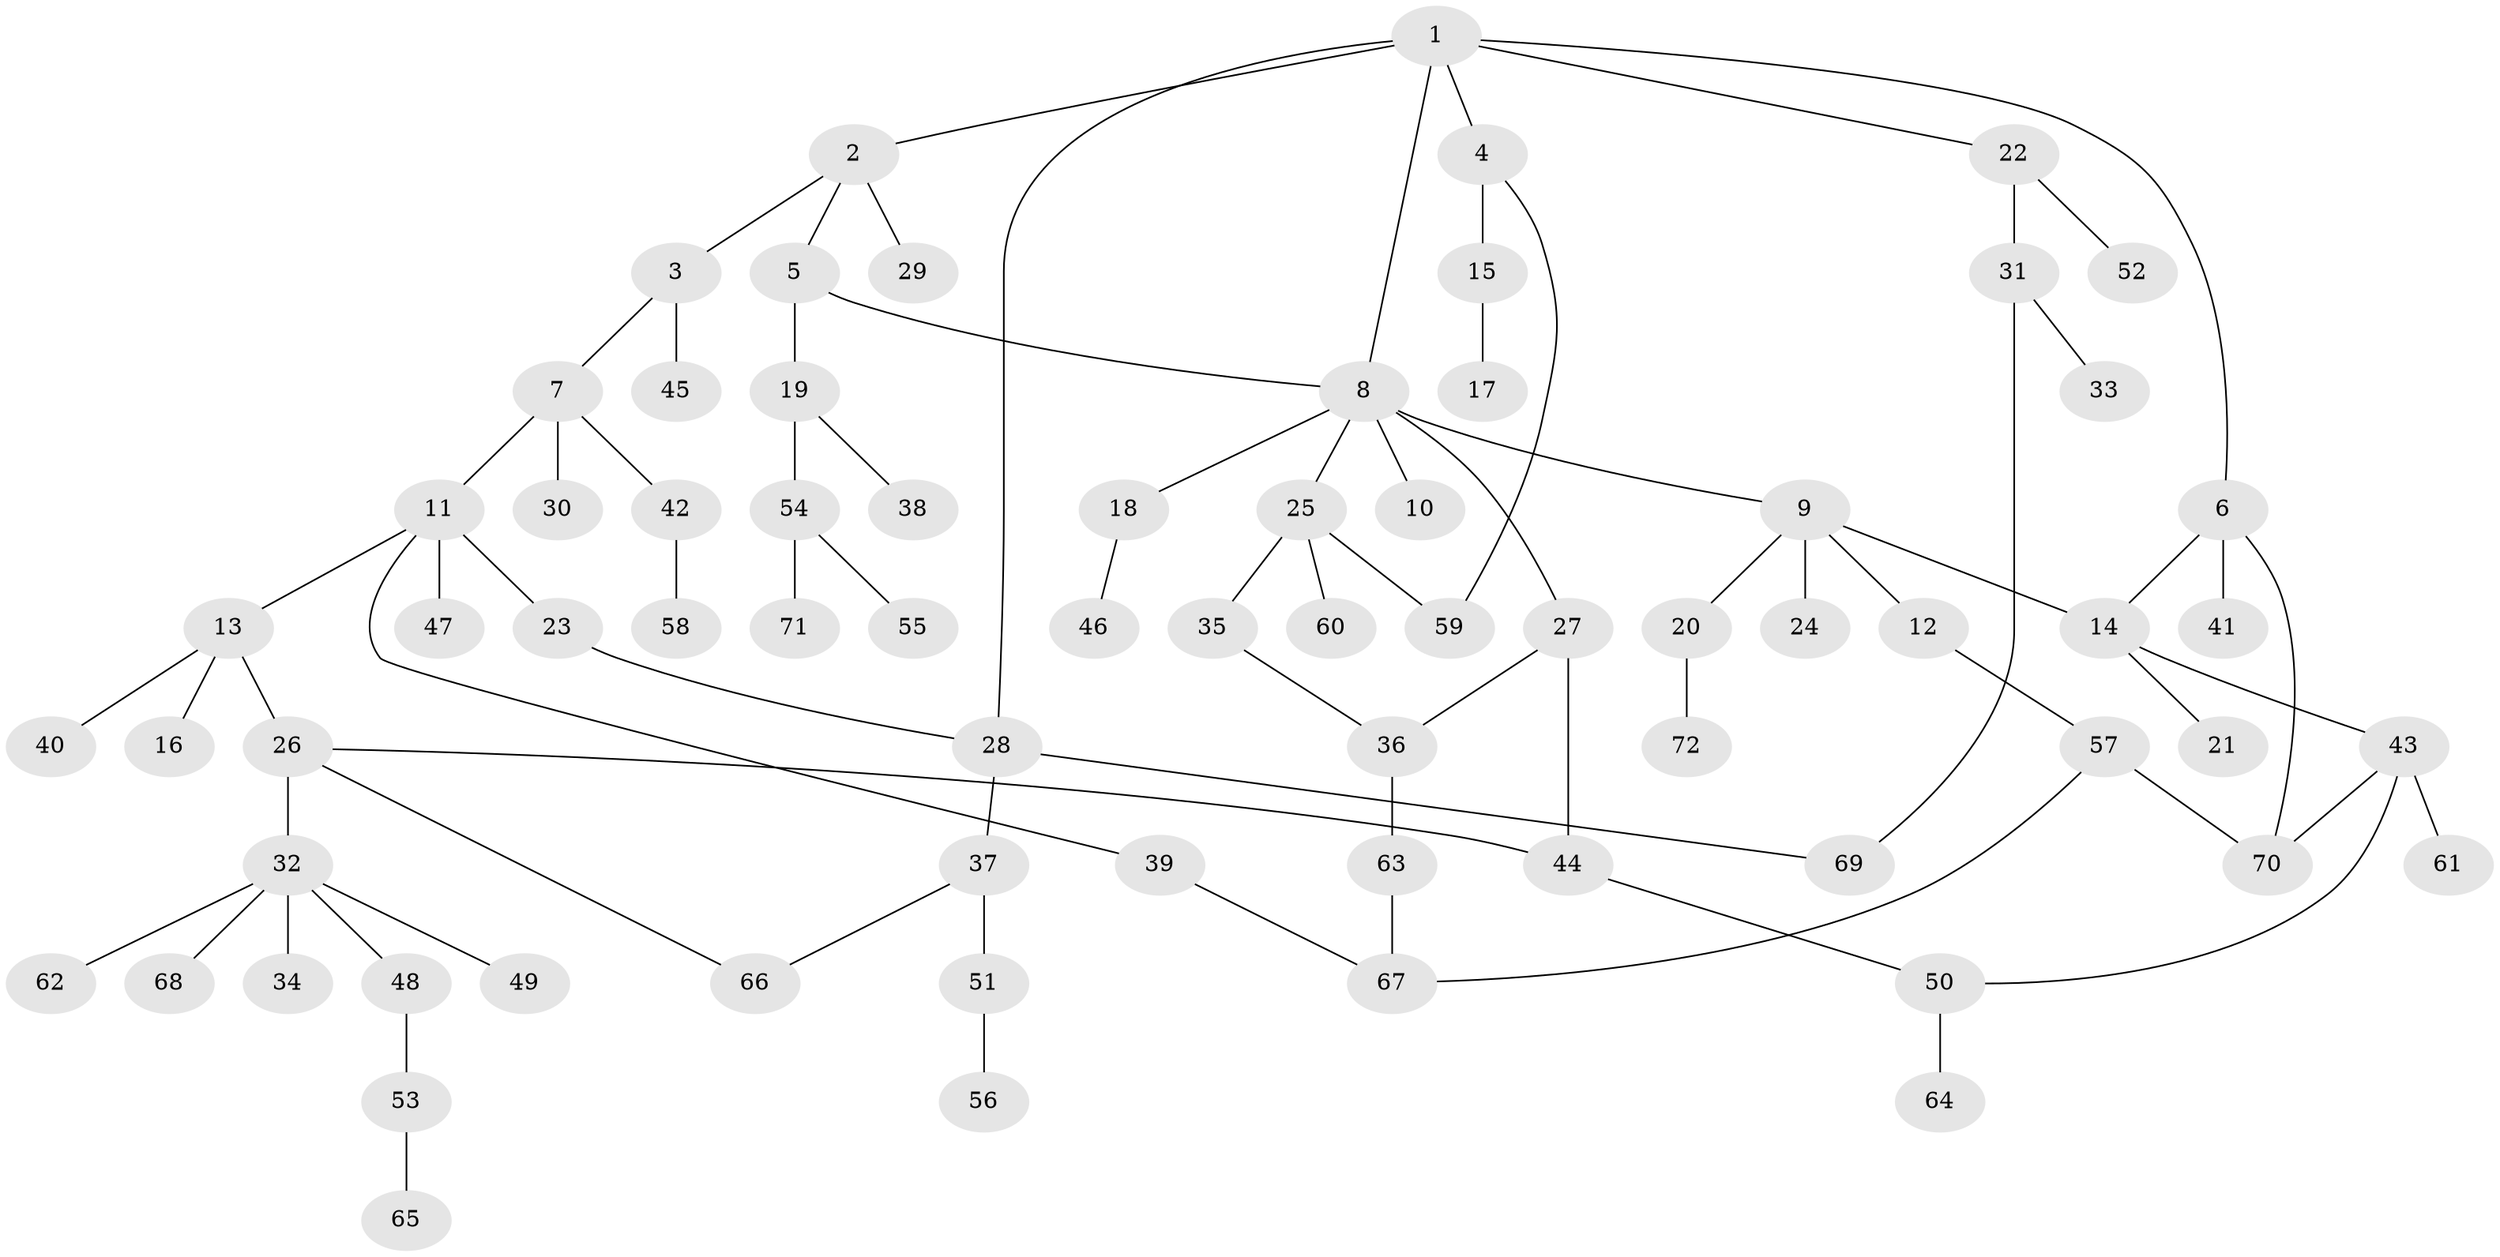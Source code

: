 // Generated by graph-tools (version 1.1) at 2025/10/02/27/25 16:10:55]
// undirected, 72 vertices, 84 edges
graph export_dot {
graph [start="1"]
  node [color=gray90,style=filled];
  1;
  2;
  3;
  4;
  5;
  6;
  7;
  8;
  9;
  10;
  11;
  12;
  13;
  14;
  15;
  16;
  17;
  18;
  19;
  20;
  21;
  22;
  23;
  24;
  25;
  26;
  27;
  28;
  29;
  30;
  31;
  32;
  33;
  34;
  35;
  36;
  37;
  38;
  39;
  40;
  41;
  42;
  43;
  44;
  45;
  46;
  47;
  48;
  49;
  50;
  51;
  52;
  53;
  54;
  55;
  56;
  57;
  58;
  59;
  60;
  61;
  62;
  63;
  64;
  65;
  66;
  67;
  68;
  69;
  70;
  71;
  72;
  1 -- 2;
  1 -- 4;
  1 -- 6;
  1 -- 22;
  1 -- 28;
  1 -- 8;
  2 -- 3;
  2 -- 5;
  2 -- 29;
  3 -- 7;
  3 -- 45;
  4 -- 15;
  4 -- 59;
  5 -- 8;
  5 -- 19;
  6 -- 14;
  6 -- 41;
  6 -- 70;
  7 -- 11;
  7 -- 30;
  7 -- 42;
  8 -- 9;
  8 -- 10;
  8 -- 18;
  8 -- 25;
  8 -- 27;
  9 -- 12;
  9 -- 20;
  9 -- 24;
  9 -- 14;
  11 -- 13;
  11 -- 23;
  11 -- 39;
  11 -- 47;
  12 -- 57;
  13 -- 16;
  13 -- 26;
  13 -- 40;
  14 -- 21;
  14 -- 43;
  15 -- 17;
  18 -- 46;
  19 -- 38;
  19 -- 54;
  20 -- 72;
  22 -- 31;
  22 -- 52;
  23 -- 28;
  25 -- 35;
  25 -- 59;
  25 -- 60;
  26 -- 32;
  26 -- 66;
  26 -- 44;
  27 -- 36;
  27 -- 44;
  28 -- 37;
  28 -- 69;
  31 -- 33;
  31 -- 69;
  32 -- 34;
  32 -- 48;
  32 -- 49;
  32 -- 62;
  32 -- 68;
  35 -- 36;
  36 -- 63;
  37 -- 51;
  37 -- 66;
  39 -- 67;
  42 -- 58;
  43 -- 50;
  43 -- 61;
  43 -- 70;
  44 -- 50;
  48 -- 53;
  50 -- 64;
  51 -- 56;
  53 -- 65;
  54 -- 55;
  54 -- 71;
  57 -- 70;
  57 -- 67;
  63 -- 67;
}
